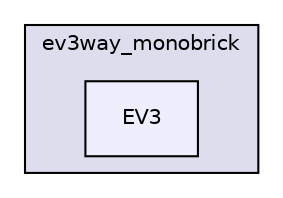 digraph "C:/Projects/ETrobo/Yokohama/src/EV3way_MonoBrick_Remote/ev3way_monobrick/EV3" {
  compound=true
  node [ fontsize="10", fontname="Helvetica"];
  edge [ labelfontsize="10", labelfontname="Helvetica"];
  subgraph clusterdir_2199777def3f8365b95e4149866ead7c {
    graph [ bgcolor="#ddddee", pencolor="black", label="ev3way_monobrick" fontname="Helvetica", fontsize="10", URL="dir_2199777def3f8365b95e4149866ead7c.html"]
  dir_25a26800d1ce7f00bea5ef245f98c920 [shape=box, label="EV3", style="filled", fillcolor="#eeeeff", pencolor="black", URL="dir_25a26800d1ce7f00bea5ef245f98c920.html"];
  }
}
